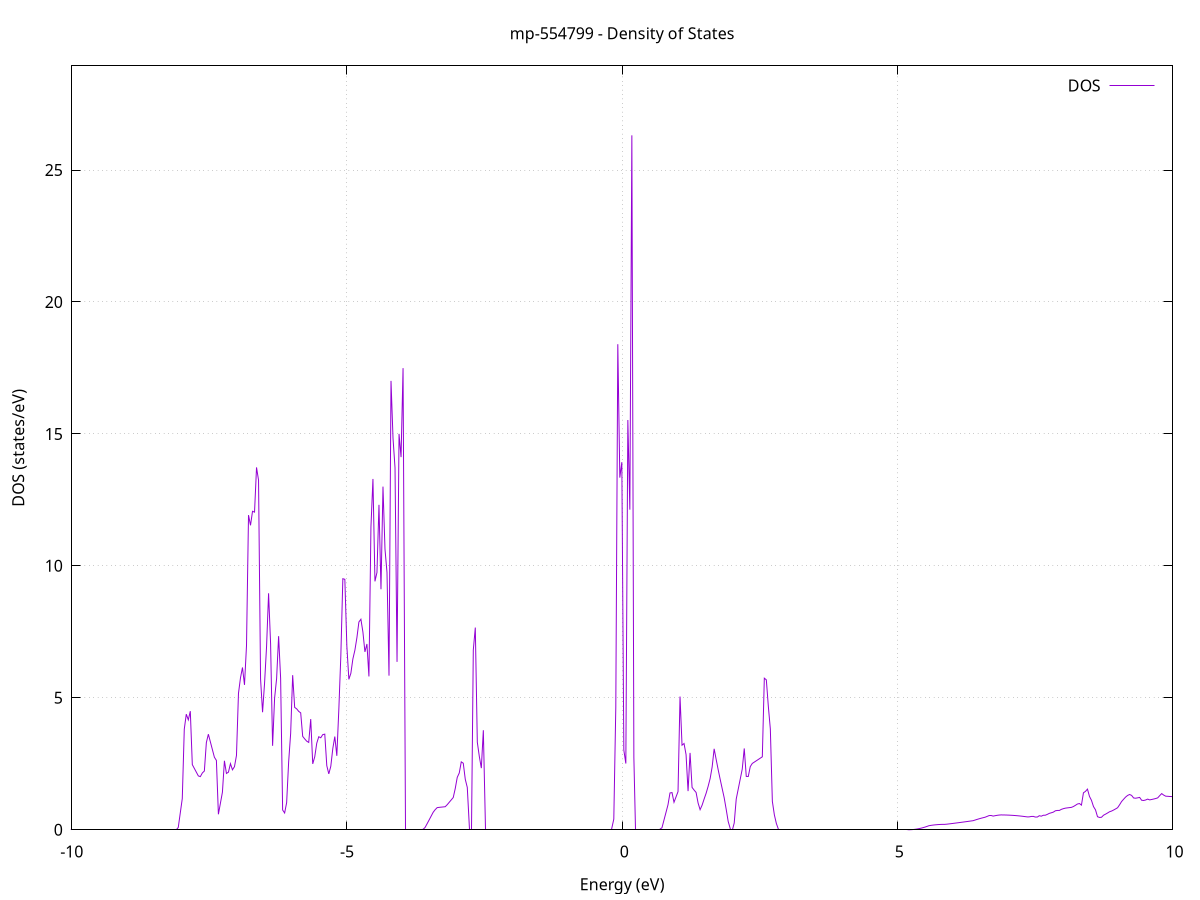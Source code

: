set title 'mp-554799 - Density of States'
set xlabel 'Energy (eV)'
set ylabel 'DOS (states/eV)'
set grid
set xrange [-10:10]
set yrange [0:28.946]
set xzeroaxis lt -1
set terminal png size 800,600
set output 'mp-554799_dos_gnuplot.png'
plot '-' using 1:2 with lines title 'DOS'
-45.409400 0.000000
-45.372900 0.000000
-45.336400 0.000000
-45.299900 0.000000
-45.263500 0.000000
-45.227000 0.000000
-45.190500 0.000000
-45.154100 0.000000
-45.117600 0.000000
-45.081100 0.000000
-45.044700 0.000000
-45.008200 0.000000
-44.971700 0.000000
-44.935300 0.000000
-44.898800 0.000000
-44.862300 0.000000
-44.825900 0.000000
-44.789400 0.000000
-44.752900 0.000000
-44.716400 0.000000
-44.680000 0.000000
-44.643500 0.000000
-44.607000 0.000000
-44.570600 0.000000
-44.534100 0.000000
-44.497600 0.000000
-44.461200 0.000000
-44.424700 0.000000
-44.388200 0.000000
-44.351800 0.000000
-44.315300 0.000000
-44.278800 0.000000
-44.242400 0.000000
-44.205900 0.000000
-44.169400 0.000000
-44.132900 0.000000
-44.096500 0.000000
-44.060000 0.000000
-44.023500 0.000000
-43.987100 0.000000
-43.950600 0.000000
-43.914100 0.000000
-43.877700 0.000000
-43.841200 0.000000
-43.804700 0.000000
-43.768300 0.000000
-43.731800 0.000000
-43.695300 0.000000
-43.658900 0.000000
-43.622400 0.000000
-43.585900 0.000000
-43.549400 0.000000
-43.513000 0.000000
-43.476500 0.000000
-43.440000 0.000000
-43.403600 0.000000
-43.367100 0.000000
-43.330600 0.000000
-43.294200 0.000000
-43.257700 0.000000
-43.221200 0.000000
-43.184800 0.000000
-43.148300 0.000000
-43.111800 0.000000
-43.075400 0.000000
-43.038900 0.000000
-43.002400 0.000000
-42.965900 0.000000
-42.929500 0.000000
-42.893000 0.000000
-42.856500 0.000000
-42.820100 0.000000
-42.783600 0.000000
-42.747100 0.000000
-42.710700 0.000000
-42.674200 0.000000
-42.637700 0.000000
-42.601300 0.000000
-42.564800 0.000000
-42.528300 0.000000
-42.491900 0.000000
-42.455400 0.000000
-42.418900 0.000000
-42.382500 0.000000
-42.346000 0.000000
-42.309500 0.000000
-42.273000 0.000000
-42.236600 0.000000
-42.200100 0.000000
-42.163600 0.000000
-42.127200 0.000000
-42.090700 0.000000
-42.054200 0.000000
-42.017800 0.000000
-41.981300 0.000000
-41.944800 0.000000
-41.908400 0.000000
-41.871900 0.000000
-41.835400 0.000000
-41.799000 0.000000
-41.762500 0.000000
-41.726000 0.000000
-41.689500 0.000000
-41.653100 0.000000
-41.616600 0.000000
-41.580100 0.000000
-41.543700 0.000000
-41.507200 0.000000
-41.470700 0.000000
-41.434300 0.000000
-41.397800 0.000000
-41.361300 0.000000
-41.324900 0.000000
-41.288400 0.000000
-41.251900 0.000000
-41.215500 0.000000
-41.179000 0.000000
-41.142500 0.000000
-41.106000 0.000000
-41.069600 0.000000
-41.033100 0.000000
-40.996600 0.000000
-40.960200 0.000000
-40.923700 0.000000
-40.887200 0.000000
-40.850800 0.000000
-40.814300 0.000000
-40.777800 0.000000
-40.741400 0.000000
-40.704900 0.000000
-40.668400 0.000000
-40.632000 0.000000
-40.595500 0.000000
-40.559000 0.000000
-40.522500 0.000000
-40.486100 0.000000
-40.449600 0.000000
-40.413100 0.000000
-40.376700 0.000000
-40.340200 0.000000
-40.303700 0.000000
-40.267300 0.000000
-40.230800 0.000000
-40.194300 0.000000
-40.157900 0.000000
-40.121400 0.000000
-40.084900 0.000000
-40.048500 0.000000
-40.012000 0.000000
-39.975500 0.000000
-39.939000 0.000000
-39.902600 0.000000
-39.866100 0.000000
-39.829600 0.000000
-39.793200 0.000000
-39.756700 0.000000
-39.720200 0.000000
-39.683800 0.000000
-39.647300 0.000000
-39.610800 0.000000
-39.574400 0.000000
-39.537900 0.000000
-39.501400 0.000000
-39.465000 0.000000
-39.428500 0.000000
-39.392000 0.000000
-39.355600 0.000000
-39.319100 0.000000
-39.282600 0.000000
-39.246100 0.000000
-39.209700 0.000000
-39.173200 0.000000
-39.136700 0.000000
-39.100300 0.000000
-39.063800 0.000000
-39.027300 0.000000
-38.990900 0.000000
-38.954400 0.000000
-38.917900 0.000000
-38.881500 0.000000
-38.845000 0.000000
-38.808500 0.000000
-38.772100 0.000000
-38.735600 0.000000
-38.699100 0.000000
-38.662600 0.000000
-38.626200 0.000000
-38.589700 0.000000
-38.553200 0.000000
-38.516800 0.000000
-38.480300 0.000000
-38.443800 0.000000
-38.407400 0.000000
-38.370900 0.000000
-38.334400 0.000000
-38.298000 0.000000
-38.261500 0.000000
-38.225000 0.000000
-38.188600 0.000000
-38.152100 0.000000
-38.115600 0.000000
-38.079100 0.000000
-38.042700 0.000000
-38.006200 0.000000
-37.969700 0.000000
-37.933300 0.000000
-37.896800 0.000000
-37.860300 0.000000
-37.823900 0.000000
-37.787400 0.000000
-37.750900 0.000000
-37.714500 0.000000
-37.678000 0.000000
-37.641500 0.000000
-37.605100 0.000000
-37.568600 0.000000
-37.532100 0.000000
-37.495600 0.000000
-37.459200 0.000000
-37.422700 0.000000
-37.386200 0.000000
-37.349800 0.000000
-37.313300 0.000000
-37.276800 0.000000
-37.240400 0.000000
-37.203900 0.000000
-37.167400 0.000000
-37.131000 0.000000
-37.094500 0.000000
-37.058000 0.000000
-37.021600 0.000000
-36.985100 0.000000
-36.948600 0.000000
-36.912100 0.000000
-36.875700 0.000000
-36.839200 0.000000
-36.802700 0.000000
-36.766300 0.000000
-36.729800 0.000000
-36.693300 0.000000
-36.656900 0.000000
-36.620400 0.000000
-36.583900 0.000000
-36.547500 0.000000
-36.511000 0.000000
-36.474500 0.000000
-36.438100 0.000000
-36.401600 0.000000
-36.365100 0.000000
-36.328700 0.000000
-36.292200 0.000000
-36.255700 0.000000
-36.219200 0.000000
-36.182800 0.000000
-36.146300 0.000000
-36.109800 0.000000
-36.073400 0.000000
-36.036900 0.000000
-36.000400 0.000000
-35.964000 0.000000
-35.927500 0.000000
-35.891000 0.000000
-35.854600 0.000000
-35.818100 0.000000
-35.781600 0.000000
-35.745200 0.000000
-35.708700 0.000000
-35.672200 0.000000
-35.635700 0.000000
-35.599300 0.000000
-35.562800 0.000000
-35.526300 0.000000
-35.489900 0.000000
-35.453400 0.000000
-35.416900 0.000000
-35.380500 0.000000
-35.344000 0.000000
-35.307500 0.000000
-35.271100 0.000000
-35.234600 0.000000
-35.198100 0.000000
-35.161700 0.000000
-35.125200 0.000000
-35.088700 0.000000
-35.052200 0.000000
-35.015800 0.000000
-34.979300 0.000000
-34.942800 0.000000
-34.906400 0.000000
-34.869900 0.000000
-34.833400 0.000000
-34.797000 0.000000
-34.760500 0.000000
-34.724000 0.000000
-34.687600 0.000000
-34.651100 0.000000
-34.614600 0.000000
-34.578200 0.000000
-34.541700 0.000000
-34.505200 0.000000
-34.468700 0.000000
-34.432300 0.000000
-34.395800 0.000000
-34.359300 0.000000
-34.322900 0.000000
-34.286400 0.000000
-34.249900 0.000000
-34.213500 0.000000
-34.177000 0.000000
-34.140500 0.000000
-34.104100 0.000000
-34.067600 0.000000
-34.031100 0.000000
-33.994700 0.000000
-33.958200 0.000000
-33.921700 0.000000
-33.885300 0.000000
-33.848800 0.000000
-33.812300 0.000000
-33.775800 0.000000
-33.739400 0.000000
-33.702900 0.000000
-33.666400 0.000000
-33.630000 0.000000
-33.593500 0.000000
-33.557000 0.000000
-33.520600 0.000000
-33.484100 0.000000
-33.447600 0.000000
-33.411200 0.000000
-33.374700 0.000000
-33.338200 0.000000
-33.301800 0.000000
-33.265300 0.000000
-33.228800 0.000000
-33.192300 0.000000
-33.155900 0.000000
-33.119400 0.000000
-33.082900 0.000000
-33.046500 0.000000
-33.010000 0.000000
-32.973500 0.000000
-32.937100 0.000000
-32.900600 0.000000
-32.864100 0.000000
-32.827700 0.000000
-32.791200 0.000000
-32.754700 0.000000
-32.718300 0.000000
-32.681800 0.000000
-32.645300 0.000000
-32.608800 0.000000
-32.572400 0.000000
-32.535900 0.000000
-32.499400 0.000000
-32.463000 0.000000
-32.426500 0.000000
-32.390000 0.000000
-32.353600 0.000000
-32.317100 0.000000
-32.280600 0.000000
-32.244200 0.000000
-32.207700 0.000000
-32.171200 0.000000
-32.134800 0.000000
-32.098300 0.000000
-32.061800 0.000000
-32.025300 0.000000
-31.988900 0.000000
-31.952400 0.000000
-31.915900 0.000000
-31.879500 0.000000
-31.843000 0.000000
-31.806500 0.000000
-31.770100 0.000000
-31.733600 0.000000
-31.697100 0.000000
-31.660700 0.000000
-31.624200 0.000000
-31.587700 0.000000
-31.551300 0.000000
-31.514800 0.000000
-31.478300 0.000000
-31.441800 0.000000
-31.405400 0.000000
-31.368900 0.000000
-31.332400 0.000000
-31.296000 0.000000
-31.259500 0.000000
-31.223000 0.000000
-31.186600 0.000000
-31.150100 0.000000
-31.113600 0.000000
-31.077200 0.000000
-31.040700 0.000000
-31.004200 0.000000
-30.967800 0.000000
-30.931300 0.000000
-30.894800 0.000000
-30.858400 0.000000
-30.821900 0.000000
-30.785400 0.000000
-30.748900 0.000000
-30.712500 0.000000
-30.676000 0.000000
-30.639500 0.000000
-30.603100 0.000000
-30.566600 0.000000
-30.530100 0.000000
-30.493700 0.000000
-30.457200 0.000000
-30.420700 0.000000
-30.384300 0.000000
-30.347800 0.000000
-30.311300 0.000000
-30.274900 0.000000
-30.238400 0.000000
-30.201900 0.000000
-30.165400 0.000000
-30.129000 0.000000
-30.092500 0.000000
-30.056000 0.000000
-30.019600 0.000000
-29.983100 0.000000
-29.946600 0.000000
-29.910200 0.000000
-29.873700 0.000000
-29.837200 0.000000
-29.800800 0.000000
-29.764300 0.000000
-29.727800 0.000000
-29.691400 0.000000
-29.654900 0.000000
-29.618400 0.000000
-29.581900 0.000000
-29.545500 0.000000
-29.509000 0.000000
-29.472500 0.000000
-29.436100 0.000000
-29.399600 0.000000
-29.363100 0.000000
-29.326700 0.000000
-29.290200 0.000000
-29.253700 0.000000
-29.217300 0.000000
-29.180800 0.000000
-29.144300 0.000000
-29.107900 0.000000
-29.071400 0.000000
-29.034900 0.000000
-28.998400 0.000000
-28.962000 0.000000
-28.925500 0.000000
-28.889000 0.000000
-28.852600 0.000000
-28.816100 0.000000
-28.779600 0.000000
-28.743200 0.000000
-28.706700 0.000000
-28.670200 0.000000
-28.633800 0.000000
-28.597300 0.000000
-28.560800 0.000000
-28.524400 0.000000
-28.487900 0.000000
-28.451400 0.000000
-28.414900 0.000000
-28.378500 0.000000
-28.342000 0.000000
-28.305500 0.000000
-28.269100 0.000000
-28.232600 0.000000
-28.196100 0.000000
-28.159700 0.000000
-28.123200 0.000000
-28.086700 0.000000
-28.050300 0.000000
-28.013800 0.000000
-27.977300 0.000000
-27.940900 0.000000
-27.904400 0.000000
-27.867900 0.000000
-27.831500 0.000000
-27.795000 0.000000
-27.758500 0.000000
-27.722000 0.000000
-27.685600 0.000000
-27.649100 0.000000
-27.612600 0.000000
-27.576200 0.000000
-27.539700 0.000000
-27.503200 0.000000
-27.466800 0.000000
-27.430300 0.000000
-27.393800 0.000000
-27.357400 0.000000
-27.320900 0.000000
-27.284400 0.000000
-27.248000 0.000000
-27.211500 0.000000
-27.175000 0.000000
-27.138500 0.000000
-27.102100 0.000000
-27.065600 0.000000
-27.029100 0.000000
-26.992700 0.000000
-26.956200 0.000000
-26.919700 0.000000
-26.883300 0.000000
-26.846800 0.000000
-26.810300 0.000000
-26.773900 0.000000
-26.737400 0.000000
-26.700900 0.000000
-26.664500 0.000000
-26.628000 0.000000
-26.591500 0.000000
-26.555000 0.000000
-26.518600 0.000000
-26.482100 0.000000
-26.445600 0.000000
-26.409200 0.000000
-26.372700 0.000000
-26.336200 0.000000
-26.299800 0.000000
-26.263300 0.000000
-26.226800 0.000000
-26.190400 0.000000
-26.153900 0.000000
-26.117400 0.000000
-26.081000 0.000000
-26.044500 0.000000
-26.008000 0.000000
-25.971500 0.000000
-25.935100 0.000000
-25.898600 0.000000
-25.862100 0.000000
-25.825700 0.000000
-25.789200 0.000000
-25.752700 0.000000
-25.716300 0.000000
-25.679800 0.000000
-25.643300 0.000000
-25.606900 0.000000
-25.570400 0.000000
-25.533900 0.000000
-25.497500 0.000000
-25.461000 0.000000
-25.424500 0.000000
-25.388000 0.000000
-25.351600 0.000000
-25.315100 0.000000
-25.278600 0.000000
-25.242200 0.000000
-25.205700 0.000000
-25.169200 0.000000
-25.132800 0.000000
-25.096300 0.000000
-25.059800 0.000000
-25.023400 0.000000
-24.986900 0.000000
-24.950400 0.000000
-24.914000 0.000000
-24.877500 0.000000
-24.841000 0.000000
-24.804600 0.000000
-24.768100 0.000000
-24.731600 0.000000
-24.695100 0.000000
-24.658700 0.000000
-24.622200 0.000000
-24.585700 0.000000
-24.549300 0.013200
-24.512800 1.660300
-24.476300 3.351700
-24.439900 2.690500
-24.403400 3.320200
-24.366900 3.981600
-24.330500 8.519800
-24.294000 0.000000
-24.257500 0.000000
-24.221100 4.053800
-24.184600 8.548500
-24.148100 3.757800
-24.111600 3.374800
-24.075200 14.228100
-24.038700 8.283100
-24.002200 12.759600
-23.965800 17.365900
-23.929300 3.985300
-23.892800 0.000000
-23.856400 0.000000
-23.819900 0.000000
-23.783400 0.000000
-23.747000 0.000000
-23.710500 49.554000
-23.674000 19.231500
-23.637600 0.000000
-23.601100 0.000000
-23.564600 0.000000
-23.528100 0.000000
-23.491700 0.000000
-23.455200 0.000000
-23.418700 0.000000
-23.382300 0.000000
-23.345800 0.000000
-23.309300 0.000000
-23.272900 0.000000
-23.236400 5.940800
-23.199900 18.136300
-23.163500 28.755800
-23.127000 0.000000
-23.090500 0.000000
-23.054100 0.000000
-23.017600 0.000000
-22.981100 0.000000
-22.944600 0.000000
-22.908200 0.000000
-22.871700 0.000000
-22.835200 0.000000
-22.798800 0.000000
-22.762300 0.000000
-22.725800 0.000000
-22.689400 0.000000
-22.652900 0.000000
-22.616400 0.000000
-22.580000 0.000000
-22.543500 0.000000
-22.507000 0.000000
-22.470600 0.000000
-22.434100 0.000000
-22.397600 0.000000
-22.361100 0.000000
-22.324700 0.000000
-22.288200 0.000000
-22.251700 0.000000
-22.215300 0.000000
-22.178800 0.000000
-22.142300 0.000000
-22.105900 0.000000
-22.069400 0.000000
-22.032900 0.000000
-21.996500 0.000000
-21.960000 0.000000
-21.923500 0.000000
-21.887100 0.000000
-21.850600 0.000000
-21.814100 0.000000
-21.777700 0.000000
-21.741200 0.000000
-21.704700 0.000000
-21.668200 0.000000
-21.631800 0.000000
-21.595300 0.000000
-21.558800 0.000000
-21.522400 0.000000
-21.485900 0.000000
-21.449400 0.000000
-21.413000 0.000000
-21.376500 0.000000
-21.340000 0.000000
-21.303600 0.000000
-21.267100 0.000000
-21.230600 0.000000
-21.194200 0.000000
-21.157700 0.000000
-21.121200 0.000000
-21.084700 0.000000
-21.048300 0.000000
-21.011800 0.000000
-20.975300 0.000000
-20.938900 0.000000
-20.902400 0.000000
-20.865900 0.000000
-20.829500 0.000000
-20.793000 0.000000
-20.756500 0.000000
-20.720100 0.000000
-20.683600 0.000000
-20.647100 0.000000
-20.610700 0.000000
-20.574200 0.000000
-20.537700 0.000000
-20.501200 0.000000
-20.464800 0.000000
-20.428300 0.000000
-20.391800 0.000000
-20.355400 0.000000
-20.318900 0.000000
-20.282400 0.000000
-20.246000 0.000000
-20.209500 0.000000
-20.173000 0.000000
-20.136600 0.000000
-20.100100 0.000000
-20.063600 0.000000
-20.027200 0.000000
-19.990700 0.000000
-19.954200 0.000000
-19.917700 0.000000
-19.881300 0.000000
-19.844800 0.000000
-19.808300 0.000000
-19.771900 0.000000
-19.735400 0.000000
-19.698900 0.000000
-19.662500 0.000000
-19.626000 0.000000
-19.589500 0.000000
-19.553100 0.000000
-19.516600 0.000000
-19.480100 0.000000
-19.443700 0.000000
-19.407200 0.000000
-19.370700 0.000000
-19.334300 0.000000
-19.297800 0.000000
-19.261300 0.000000
-19.224800 0.000000
-19.188400 0.000000
-19.151900 0.000000
-19.115400 0.000000
-19.079000 0.000000
-19.042500 0.000000
-19.006000 0.000000
-18.969600 0.000000
-18.933100 0.000000
-18.896600 0.000000
-18.860200 0.000000
-18.823700 0.000000
-18.787200 0.000000
-18.750800 0.000000
-18.714300 0.000000
-18.677800 0.000000
-18.641300 0.000000
-18.604900 0.000000
-18.568400 0.000000
-18.531900 0.000000
-18.495500 0.000000
-18.459000 0.000000
-18.422500 0.000000
-18.386100 0.000000
-18.349600 0.000000
-18.313100 0.000000
-18.276700 0.000000
-18.240200 0.000000
-18.203700 0.000000
-18.167300 0.000000
-18.130800 0.000000
-18.094300 0.000000
-18.057800 0.000000
-18.021400 0.000000
-17.984900 0.000000
-17.948400 0.000000
-17.912000 0.000000
-17.875500 0.000000
-17.839000 0.000000
-17.802600 0.000000
-17.766100 0.000000
-17.729600 0.000000
-17.693200 0.000000
-17.656700 0.000000
-17.620200 0.000000
-17.583800 0.000000
-17.547300 0.000000
-17.510800 0.000000
-17.474300 0.000000
-17.437900 0.000000
-17.401400 0.000000
-17.364900 0.000000
-17.328500 0.000000
-17.292000 0.000000
-17.255500 0.000000
-17.219100 0.000000
-17.182600 0.000000
-17.146100 0.000000
-17.109700 0.000000
-17.073200 0.000000
-17.036700 0.000000
-17.000300 0.000000
-16.963800 0.000000
-16.927300 0.000000
-16.890800 0.000000
-16.854400 0.000000
-16.817900 0.000000
-16.781400 0.000000
-16.745000 0.000000
-16.708500 0.000000
-16.672000 0.000000
-16.635600 0.000000
-16.599100 0.000000
-16.562600 0.000000
-16.526200 0.000000
-16.489700 0.000000
-16.453200 0.000000
-16.416800 0.000000
-16.380300 0.000000
-16.343800 0.000000
-16.307400 0.000000
-16.270900 0.000000
-16.234400 0.000000
-16.197900 0.000000
-16.161500 0.000000
-16.125000 0.000000
-16.088500 0.000000
-16.052100 0.000000
-16.015600 0.000000
-15.979100 0.000000
-15.942700 0.000000
-15.906200 0.000000
-15.869700 0.000000
-15.833300 0.000000
-15.796800 0.000000
-15.760300 0.000000
-15.723900 0.000000
-15.687400 0.000000
-15.650900 0.000000
-15.614400 0.000000
-15.578000 0.000000
-15.541500 0.000000
-15.505000 0.000000
-15.468600 0.000000
-15.432100 0.000000
-15.395600 0.000000
-15.359200 0.000000
-15.322700 0.000000
-15.286200 0.000000
-15.249800 0.000000
-15.213300 0.000000
-15.176800 0.000000
-15.140400 0.000000
-15.103900 0.000000
-15.067400 0.000000
-15.030900 0.000000
-14.994500 0.000000
-14.958000 0.000000
-14.921500 0.000000
-14.885100 0.000000
-14.848600 0.000000
-14.812100 0.000000
-14.775700 0.000000
-14.739200 0.000000
-14.702700 0.000000
-14.666300 0.000000
-14.629800 0.000000
-14.593300 0.000000
-14.556900 0.000000
-14.520400 0.000000
-14.483900 0.000000
-14.447400 0.000000
-14.411000 0.000000
-14.374500 0.000000
-14.338000 0.000000
-14.301600 0.000000
-14.265100 0.000000
-14.228600 0.000000
-14.192200 0.000000
-14.155700 0.000000
-14.119200 0.000000
-14.082800 0.000000
-14.046300 0.000000
-14.009800 0.000000
-13.973400 0.000000
-13.936900 0.000000
-13.900400 0.000000
-13.863900 0.000000
-13.827500 0.000000
-13.791000 0.000000
-13.754500 0.000000
-13.718100 0.000000
-13.681600 0.000000
-13.645100 0.000000
-13.608700 0.000000
-13.572200 0.000000
-13.535700 0.000000
-13.499300 0.000000
-13.462800 0.000000
-13.426300 0.000000
-13.389900 0.000000
-13.353400 0.000000
-13.316900 0.000000
-13.280500 0.000000
-13.244000 0.000000
-13.207500 0.000000
-13.171000 0.000000
-13.134600 0.000000
-13.098100 0.000000
-13.061600 0.000000
-13.025200 0.000000
-12.988700 0.000000
-12.952200 0.000000
-12.915800 0.000000
-12.879300 0.000000
-12.842800 0.000000
-12.806400 0.000000
-12.769900 0.000000
-12.733400 0.000000
-12.697000 0.000000
-12.660500 0.000000
-12.624000 0.000000
-12.587500 0.000000
-12.551100 0.000000
-12.514600 0.000000
-12.478100 0.000000
-12.441700 0.000000
-12.405200 0.000000
-12.368700 0.000000
-12.332300 0.000000
-12.295800 0.000000
-12.259300 0.000000
-12.222900 0.000000
-12.186400 0.000000
-12.149900 0.000000
-12.113500 0.000000
-12.077000 0.000000
-12.040500 0.000000
-12.004000 0.000000
-11.967600 0.000000
-11.931100 0.000000
-11.894600 0.000000
-11.858200 0.000000
-11.821700 0.000000
-11.785200 0.000000
-11.748800 0.000000
-11.712300 0.000000
-11.675800 0.000000
-11.639400 0.000000
-11.602900 0.000000
-11.566400 0.000000
-11.530000 0.000000
-11.493500 0.000000
-11.457000 0.000000
-11.420500 0.000000
-11.384100 0.000000
-11.347600 0.000000
-11.311100 0.000000
-11.274700 0.000000
-11.238200 0.000000
-11.201700 0.000000
-11.165300 0.000000
-11.128800 0.000000
-11.092300 0.000000
-11.055900 0.000000
-11.019400 0.000000
-10.982900 0.000000
-10.946500 0.000000
-10.910000 0.000000
-10.873500 0.000000
-10.837000 0.000000
-10.800600 0.000000
-10.764100 0.000000
-10.727600 0.000000
-10.691200 0.000000
-10.654700 0.000000
-10.618200 0.000000
-10.581800 0.000000
-10.545300 0.000000
-10.508800 0.000000
-10.472400 0.000000
-10.435900 0.000000
-10.399400 0.000000
-10.363000 0.000000
-10.326500 0.000000
-10.290000 0.000000
-10.253600 0.000000
-10.217100 0.000000
-10.180600 0.000000
-10.144100 0.000000
-10.107700 0.000000
-10.071200 0.000000
-10.034700 0.000000
-9.998300 0.000000
-9.961800 0.000000
-9.925300 0.000000
-9.888900 0.000000
-9.852400 0.000000
-9.815900 0.000000
-9.779500 0.000000
-9.743000 0.000000
-9.706500 0.000000
-9.670100 0.000000
-9.633600 0.000000
-9.597100 0.000000
-9.560600 0.000000
-9.524200 0.000000
-9.487700 0.000000
-9.451200 0.000000
-9.414800 0.000000
-9.378300 0.000000
-9.341800 0.000000
-9.305400 0.000000
-9.268900 0.000000
-9.232400 0.000000
-9.196000 0.000000
-9.159500 0.000000
-9.123000 0.000000
-9.086600 0.000000
-9.050100 0.000000
-9.013600 0.000000
-8.977100 0.000000
-8.940700 0.000000
-8.904200 0.000000
-8.867700 0.000000
-8.831300 0.000000
-8.794800 0.000000
-8.758300 0.000000
-8.721900 0.000000
-8.685400 0.000000
-8.648900 0.000000
-8.612500 0.000000
-8.576000 0.000000
-8.539500 0.000000
-8.503100 0.000000
-8.466600 0.000000
-8.430100 0.000000
-8.393600 0.000000
-8.357200 0.000000
-8.320700 0.000000
-8.284200 0.000000
-8.247800 0.000000
-8.211300 0.000000
-8.174800 0.000000
-8.138400 0.000000
-8.101900 0.000000
-8.065400 0.087900
-8.029000 0.634700
-7.992500 1.181400
-7.956000 3.813500
-7.919600 4.380400
-7.883100 4.165300
-7.846600 4.494500
-7.810100 2.468600
-7.773700 2.326000
-7.737200 2.183500
-7.700700 2.041000
-7.664300 2.014600
-7.627800 2.152600
-7.591300 2.226600
-7.554900 3.303500
-7.518400 3.621300
-7.481900 3.330400
-7.445500 3.039700
-7.409000 2.749000
-7.372500 2.627800
-7.336100 0.587100
-7.299600 1.004900
-7.263100 1.422800
-7.226700 2.614700
-7.190200 2.134200
-7.153700 2.182600
-7.117200 2.505100
-7.080800 2.271800
-7.044300 2.390000
-7.007800 2.814900
-6.971400 5.166800
-6.934900 5.757300
-6.898400 6.149400
-6.862000 5.490000
-6.825500 6.974900
-6.789000 11.923200
-6.752600 11.536200
-6.716100 12.068100
-6.679600 12.036500
-6.643200 13.731700
-6.606700 13.245500
-6.570200 5.718200
-6.533700 4.453300
-6.497300 5.553900
-6.460800 6.950600
-6.424300 8.960100
-6.387900 7.055000
-6.351400 3.181500
-6.314900 4.987900
-6.278500 5.729400
-6.242000 7.336900
-6.205500 5.741200
-6.169100 0.749800
-6.132600 0.636300
-6.096100 1.028400
-6.059700 2.573600
-6.023200 3.653900
-5.986700 5.858700
-5.950200 4.637100
-5.913800 4.582100
-5.877300 4.487200
-5.840800 4.430200
-5.804400 3.540000
-5.767900 3.444000
-5.731400 3.356700
-5.695000 3.310100
-5.658500 4.195000
-5.622000 2.497200
-5.585600 2.764900
-5.549100 3.280000
-5.512600 3.525000
-5.476200 3.487000
-5.439700 3.606000
-5.403200 3.623600
-5.366700 2.430500
-5.330300 2.117100
-5.293800 2.406000
-5.257300 3.080100
-5.220900 3.532200
-5.184400 2.801400
-5.147900 4.556800
-5.111500 6.590200
-5.075000 9.513400
-5.038500 9.491000
-5.002100 6.956900
-4.965600 5.699400
-4.929100 5.931100
-4.892700 6.473000
-4.856200 6.802800
-4.819700 7.277000
-4.783200 7.873900
-4.746800 7.977800
-4.710300 7.493100
-4.673800 6.740100
-4.637400 7.040500
-4.600900 5.810200
-4.564400 11.471000
-4.528000 13.294000
-4.491500 9.413200
-4.455000 9.751200
-4.418600 12.314100
-4.382100 9.112900
-4.345600 13.002600
-4.309200 10.634700
-4.272700 9.750500
-4.236200 5.839100
-4.199800 17.009400
-4.163300 14.836400
-4.126800 13.712500
-4.090300 6.362500
-4.053900 15.002000
-4.017400 14.121600
-3.980900 17.493300
-3.944500 0.000000
-3.908000 0.000000
-3.871500 0.000000
-3.835100 0.000000
-3.798600 0.000000
-3.762100 0.000000
-3.725700 0.000000
-3.689200 0.000000
-3.652700 0.000000
-3.616300 0.016000
-3.579800 0.090800
-3.543300 0.231200
-3.506800 0.374400
-3.470400 0.518200
-3.433900 0.662300
-3.397400 0.762300
-3.361000 0.839100
-3.324500 0.849600
-3.288000 0.857600
-3.251600 0.865600
-3.215100 0.873600
-3.178600 0.950100
-3.142200 1.040700
-3.105700 1.131200
-3.069200 1.221800
-3.032800 1.561100
-2.996300 1.985600
-2.959800 2.150500
-2.923300 2.573500
-2.886900 2.522500
-2.850400 1.913400
-2.813900 1.605100
-2.777500 0.000000
-2.741000 0.000000
-2.704500 6.814000
-2.668100 7.661700
-2.631600 3.318200
-2.595100 2.777500
-2.558700 2.336200
-2.522200 3.772800
-2.485700 0.000000
-2.449300 0.000000
-2.412800 0.000000
-2.376300 0.000000
-2.339800 0.000000
-2.303400 0.000000
-2.266900 0.000000
-2.230400 0.000000
-2.194000 0.000000
-2.157500 0.000000
-2.121000 0.000000
-2.084600 0.000000
-2.048100 0.000000
-2.011600 0.000000
-1.975200 0.000000
-1.938700 0.000000
-1.902200 0.000000
-1.865800 0.000000
-1.829300 0.000000
-1.792800 0.000000
-1.756400 0.000000
-1.719900 0.000000
-1.683400 0.000000
-1.646900 0.000000
-1.610500 0.000000
-1.574000 0.000000
-1.537500 0.000000
-1.501100 0.000000
-1.464600 0.000000
-1.428100 0.000000
-1.391700 0.000000
-1.355200 0.000000
-1.318700 0.000000
-1.282300 0.000000
-1.245800 0.000000
-1.209300 0.000000
-1.172900 0.000000
-1.136400 0.000000
-1.099900 0.000000
-1.063400 0.000000
-1.027000 0.000000
-0.990500 0.000000
-0.954000 0.000000
-0.917600 0.000000
-0.881100 0.000000
-0.844600 0.000000
-0.808200 0.000000
-0.771700 0.000000
-0.735200 0.000000
-0.698800 0.000000
-0.662300 0.000000
-0.625800 0.000000
-0.589400 0.000000
-0.552900 0.000000
-0.516400 0.000000
-0.479900 0.000000
-0.443500 0.000000
-0.407000 0.000000
-0.370500 0.000000
-0.334100 0.000000
-0.297600 0.000000
-0.261100 0.000000
-0.224700 0.000000
-0.188200 0.000000
-0.151700 0.404000
-0.115300 4.645300
-0.078800 18.399100
-0.042300 13.343200
-0.005900 13.929700
0.030600 3.021500
0.067100 2.510700
0.103600 15.528000
0.140000 12.130900
0.176500 26.314700
0.213000 2.740700
0.249400 0.000000
0.285900 0.000000
0.322400 0.000000
0.358800 0.000000
0.395300 0.000000
0.431800 0.000000
0.468200 0.000000
0.504700 0.000000
0.541200 0.000000
0.577600 0.000000
0.614100 0.000000
0.650600 0.000000
0.687100 0.000000
0.723500 0.076900
0.760000 0.366600
0.796500 0.656600
0.832900 0.946900
0.869400 1.395300
0.905900 1.409900
0.942300 1.042300
0.978800 1.244100
1.015300 1.445800
1.051700 5.049000
1.088200 3.205600
1.124700 3.268700
1.161100 2.850700
1.197600 1.465400
1.234100 2.912700
1.270500 1.606200
1.307000 1.505400
1.343500 1.415400
1.380000 1.013500
1.416400 0.762000
1.452900 0.932800
1.489400 1.164400
1.525800 1.383500
1.562300 1.644600
1.598800 1.941800
1.635200 2.377900
1.671700 3.067600
1.708200 2.667600
1.744600 2.279200
1.781100 1.914000
1.817600 1.561100
1.854000 1.213400
1.890500 0.776800
1.927000 0.313100
1.963500 0.000000
1.999900 0.000000
2.036400 0.257000
2.072900 1.165100
2.109300 1.543300
2.145800 1.921200
2.182300 2.298800
2.218700 3.081600
2.255200 2.022300
2.291700 2.018700
2.328100 2.393600
2.364600 2.513600
2.401100 2.563700
2.437500 2.613900
2.474000 2.664300
2.510500 2.714700
2.547000 2.765200
2.583400 5.744100
2.619900 5.681400
2.656400 4.672900
2.692800 3.817400
2.729300 1.076900
2.765800 0.565500
2.802200 0.238100
2.838700 0.000000
2.875200 0.000000
2.911600 0.000000
2.948100 0.000000
2.984600 0.000000
3.021000 0.000000
3.057500 0.000000
3.094000 0.000000
3.130500 0.000000
3.166900 0.000000
3.203400 0.000000
3.239900 0.000000
3.276300 0.000000
3.312800 0.000000
3.349300 0.000000
3.385700 0.000000
3.422200 0.000000
3.458700 0.000000
3.495100 0.000000
3.531600 0.000000
3.568100 0.000000
3.604500 0.000000
3.641000 0.000000
3.677500 0.000000
3.714000 0.000000
3.750400 0.000000
3.786900 0.000000
3.823400 0.000000
3.859800 0.000000
3.896300 0.000000
3.932800 0.000000
3.969200 0.000000
4.005700 0.000000
4.042200 0.000000
4.078600 0.000000
4.115100 0.000000
4.151600 0.000000
4.188000 0.000000
4.224500 0.000000
4.261000 0.000000
4.297400 0.000000
4.333900 0.000000
4.370400 0.000000
4.406900 0.000000
4.443300 0.000000
4.479800 0.000000
4.516300 0.000000
4.552700 0.000000
4.589200 0.000000
4.625700 0.000000
4.662100 0.000000
4.698600 0.000000
4.735100 0.000000
4.771500 0.000000
4.808000 0.000000
4.844500 0.000000
4.880900 0.000000
4.917400 0.000000
4.953900 0.000000
4.990400 0.000000
5.026800 0.000000
5.063300 0.000000
5.099800 0.000000
5.136200 0.000000
5.172700 0.000000
5.209200 0.000300
5.245600 0.003100
5.282100 0.008600
5.318600 0.017000
5.355000 0.028100
5.391500 0.042100
5.428000 0.058900
5.464400 0.078400
5.500900 0.100800
5.537400 0.125900
5.573900 0.153600
5.610300 0.166800
5.646800 0.177300
5.683300 0.186200
5.719700 0.193500
5.756200 0.199100
5.792700 0.203100
5.829100 0.205400
5.865600 0.206000
5.902100 0.212800
5.938500 0.222100
5.975000 0.231600
6.011500 0.241200
6.047900 0.251000
6.084400 0.260900
6.120900 0.270900
6.157400 0.281100
6.193800 0.291400
6.230300 0.301800
6.266800 0.312400
6.303200 0.323000
6.339700 0.333600
6.376200 0.344000
6.412600 0.368500
6.449100 0.392900
6.485600 0.415800
6.522000 0.437100
6.558500 0.456900
6.595000 0.475900
6.631400 0.506300
6.667900 0.538000
6.704400 0.541700
6.740900 0.518700
6.777300 0.534100
6.813800 0.547800
6.850300 0.557800
6.886700 0.562800
6.923200 0.561800
6.959700 0.559900
6.996100 0.557400
7.032600 0.554000
7.069100 0.549800
7.105500 0.544900
7.142000 0.539200
7.178500 0.532700
7.214900 0.525400
7.251400 0.517300
7.287900 0.508300
7.324300 0.498000
7.360800 0.488100
7.397300 0.489300
7.433800 0.504500
7.470200 0.507400
7.506700 0.482000
7.543200 0.482300
7.579600 0.532300
7.616100 0.515000
7.652600 0.549700
7.689000 0.551900
7.725500 0.583400
7.762000 0.622400
7.798400 0.643900
7.834900 0.668900
7.871400 0.719400
7.907800 0.732000
7.944300 0.732200
7.980800 0.774000
8.017300 0.800000
8.053700 0.819700
8.090200 0.829800
8.126700 0.839500
8.163100 0.848900
8.199600 0.880800
8.236100 0.926300
8.272500 0.975900
8.309000 0.994300
8.345500 0.934500
8.381900 1.401400
8.418400 1.454200
8.454900 1.540700
8.491300 1.265200
8.527800 1.116300
8.564300 0.880500
8.600800 0.755300
8.637200 0.495600
8.673700 0.466600
8.710200 0.474300
8.746600 0.551500
8.783100 0.591800
8.819600 0.635500
8.856000 0.682700
8.892500 0.709000
8.929000 0.747200
8.965400 0.789300
9.001900 0.834700
9.038400 0.946300
9.074800 1.069700
9.111300 1.155900
9.147800 1.238800
9.184300 1.301300
9.220700 1.337000
9.257200 1.302700
9.293700 1.204900
9.330100 1.195600
9.366600 1.210000
9.403100 1.226500
9.439500 1.118800
9.476000 1.109700
9.512500 1.129000
9.548900 1.162400
9.585400 1.132700
9.621900 1.148000
9.658300 1.165300
9.694800 1.184400
9.731300 1.209100
9.767800 1.294200
9.804200 1.371500
9.840700 1.312800
9.877200 1.272700
9.913600 1.268700
9.950100 1.261500
9.986600 1.258600
10.023000 1.274700
10.059500 1.322900
10.096000 1.367000
10.132400 1.421700
10.168900 1.465600
10.205400 1.446700
10.241800 1.430000
10.278300 1.421100
10.314800 1.462300
10.351200 1.512100
10.387700 1.554400
10.424200 1.667700
10.460700 1.758800
10.497100 1.801600
10.533600 1.934800
10.570100 2.055800
10.606500 2.118300
10.643000 2.308000
10.679500 2.598700
10.715900 2.520900
10.752400 2.375000
10.788900 2.211100
10.825300 2.056200
10.861800 1.953000
10.898300 1.858600
10.934700 1.773900
10.971200 1.697200
11.007700 1.614800
11.044200 1.550300
11.080600 1.486500
11.117100 1.429400
11.153600 1.359500
11.190000 1.302800
11.226500 1.255400
11.263000 1.250800
11.299400 1.251000
11.335900 1.256800
11.372400 1.285600
11.408800 1.317000
11.445300 1.335600
11.481800 1.343800
11.518200 1.341400
11.554700 1.478900
11.591200 1.526200
11.627700 1.546400
11.664100 1.887900
11.700600 1.890100
11.737100 1.679800
11.773500 1.593600
11.810000 1.489400
11.846500 1.414600
11.882900 1.388500
11.919400 1.416400
11.955900 1.482600
11.992300 1.672000
12.028800 1.948800
12.065300 2.161900
12.101700 2.324700
12.138200 2.358300
12.174700 2.522400
12.211200 2.710100
12.247600 2.467500
12.284100 2.304600
12.320600 1.977900
12.357000 1.659300
12.393500 1.647300
12.430000 1.833300
12.466400 1.701800
12.502900 1.693600
12.539400 1.715300
12.575800 1.699700
12.612300 1.667200
12.648800 1.592700
12.685200 1.475600
12.721700 1.467200
12.758200 1.512200
12.794600 1.568300
12.831100 1.644900
12.867600 1.751900
12.904100 1.792300
12.940500 1.823900
12.977000 1.853900
13.013500 2.029000
13.049900 1.832100
13.086400 1.933700
13.122900 2.277200
13.159300 2.563100
13.195800 2.759300
13.232300 2.891600
13.268700 2.947500
13.305200 2.865900
13.341700 2.737800
13.378100 2.647300
13.414600 2.344400
13.451100 2.376900
13.487600 2.467800
13.524000 2.637300
13.560500 3.093300
13.597000 3.575100
13.633400 3.270300
13.669900 2.747400
13.706400 2.654600
13.742800 2.792700
13.779300 2.976000
13.815800 2.640200
13.852200 2.657500
13.888700 2.743200
13.925200 2.312900
13.961600 2.231600
13.998100 2.396400
14.034600 2.506500
14.071100 2.557800
14.107500 2.674800
14.144000 3.007200
14.180500 2.817600
14.216900 2.936700
14.253400 2.970300
14.289900 2.752700
14.326300 2.433900
14.362800 2.519700
14.399300 3.110000
14.435700 2.680000
14.472200 2.796100
14.508700 2.938800
14.545100 3.044900
14.581600 3.044700
14.618100 2.606700
14.654600 2.449600
14.691000 2.016600
14.727500 1.854700
14.764000 1.649400
14.800400 1.758300
14.836900 1.946400
14.873400 2.131100
14.909800 2.162500
14.946300 2.156900
14.982800 2.473300
15.019200 2.619900
15.055700 2.583500
15.092200 2.324800
15.128600 2.384900
15.165100 3.209700
15.201600 2.493600
15.238100 2.324200
15.274500 2.136400
15.311000 1.909200
15.347500 1.894000
15.383900 1.910100
15.420400 1.699000
15.456900 1.615500
15.493300 1.774200
15.529800 1.897700
15.566300 1.922800
15.602700 1.968400
15.639200 2.106000
15.675700 2.365800
15.712100 2.117000
15.748600 1.949100
15.785100 1.908800
15.821500 1.600400
15.858000 1.800500
15.894500 2.117400
15.931000 2.335700
15.967400 2.337700
16.003900 2.322900
16.040400 2.279500
16.076800 2.222600
16.113300 2.145100
16.149800 2.064700
16.186200 1.988200
16.222700 1.905700
16.259200 1.823800
16.295600 2.138100
16.332100 3.077500
16.368600 4.039900
16.405000 3.603500
16.441500 2.622700
16.478000 2.635800
16.514500 3.059200
16.550900 3.108600
16.587400 2.930000
16.623900 2.641300
16.660300 2.797400
16.696800 2.987600
16.733300 2.610500
16.769700 2.131300
16.806200 2.059300
16.842700 2.088700
16.879100 2.052300
16.915600 1.900900
16.952100 1.726700
16.988500 1.660900
17.025000 1.673900
17.061500 1.697000
17.098000 1.719300
17.134400 1.893600
17.170900 2.168300
17.207400 2.229500
17.243800 2.305400
17.280300 2.284000
17.316800 1.922500
17.353200 1.700500
17.389700 1.760800
17.426200 1.929700
17.462600 1.647200
17.499100 1.691600
17.535600 1.885700
17.572000 2.649500
17.608500 2.291800
17.645000 2.150100
17.681500 2.039000
17.717900 2.000000
17.754400 1.947900
17.790900 1.945600
17.827300 2.269700
17.863800 2.044900
17.900300 2.124100
17.936700 2.003100
17.973200 1.954700
18.009700 1.967200
18.046100 1.834700
18.082600 1.969900
18.119100 2.083000
18.155500 2.137200
18.192000 2.032500
18.228500 2.108300
18.265000 2.380400
18.301400 2.619600
18.337900 3.801400
18.374400 2.554500
18.410800 2.522700
18.447300 2.455700
18.483800 2.388300
18.520200 2.285700
18.556700 1.969100
18.593200 1.705400
18.629600 1.758400
18.666100 1.692000
18.702600 1.719300
18.739000 1.819800
18.775500 1.932300
18.812000 1.989100
18.848400 2.110600
18.884900 2.008500
18.921400 1.906800
18.957900 1.721500
18.994300 2.020900
19.030800 1.984000
19.067300 2.184200
19.103700 2.457300
19.140200 2.368600
19.176700 2.378600
19.213100 2.339400
19.249600 2.268400
19.286100 1.942200
19.322500 1.843400
19.359000 1.802900
19.395500 1.777900
19.431900 1.852700
19.468400 1.807900
19.504900 1.723500
19.541400 1.896300
19.577800 2.442700
19.614300 2.756900
19.650800 2.454300
19.687200 2.098800
19.723700 2.026100
19.760200 2.929600
19.796600 2.245200
19.833100 2.096100
19.869600 2.227600
19.906000 1.986700
19.942500 1.793800
19.979000 1.823100
20.015400 2.168300
20.051900 2.146000
20.088400 2.200300
20.124900 2.246200
20.161300 2.303100
20.197800 2.455500
20.234300 2.458900
20.270700 2.408100
20.307200 2.773100
20.343700 2.556100
20.380100 2.569200
20.416600 2.629100
20.453100 2.830100
20.489500 2.602100
20.526000 2.459900
20.562500 2.520500
20.598900 2.553600
20.635400 2.751400
20.671900 2.878700
20.708400 3.105500
20.744800 2.793200
20.781300 2.709000
20.817800 2.698700
20.854200 2.957300
20.890700 3.276300
20.927200 3.076100
20.963600 3.018000
21.000100 3.011400
21.036600 2.988300
21.073000 2.893200
21.109500 2.795500
21.146000 2.517300
21.182400 2.173100
21.218900 1.882800
21.255400 1.693300
21.291900 1.823200
21.328300 1.776000
21.364800 1.626900
21.401300 1.661700
21.437700 1.744600
21.474200 1.712600
21.510700 2.024000
21.547100 1.718300
21.583600 1.667200
21.620100 1.662000
21.656500 1.647700
21.693000 1.757200
21.729500 1.895000
21.765900 1.783000
21.802400 1.764900
21.838900 1.771700
21.875300 1.852400
21.911800 1.836100
21.948300 1.888800
21.984800 1.861200
22.021200 1.859200
22.057700 1.886700
22.094200 1.909300
22.130600 1.904100
22.167100 1.988600
22.203600 2.122800
22.240000 2.176000
22.276500 2.054700
22.313000 2.076000
22.349400 2.173400
22.385900 2.329000
22.422400 2.415400
22.458800 2.453300
22.495300 2.470400
22.531800 2.420900
22.568300 2.285800
22.604700 2.160600
22.641200 2.125000
22.677700 2.086200
22.714100 2.057400
22.750600 2.193900
22.787100 2.340000
22.823500 2.476400
22.860000 2.689700
22.896500 2.751200
22.932900 2.652300
22.969400 2.890000
23.005900 1.821500
23.042300 1.981400
23.078800 1.586300
23.115300 1.503600
23.151800 1.540000
23.188200 1.668700
23.224700 1.864100
23.261200 2.062800
23.297600 2.016300
23.334100 1.908400
23.370600 1.673100
23.407000 1.367800
23.443500 0.895800
23.480000 0.738000
23.516400 0.661500
23.552900 0.597700
23.589400 0.530100
23.625800 0.507000
23.662300 0.498300
23.698800 0.372300
23.735300 0.264100
23.771700 0.175500
23.808200 0.106400
23.844700 0.055100
23.881100 0.027100
23.917600 0.009900
23.954100 0.001200
23.990500 0.000000
24.027000 0.000000
24.063500 0.000000
24.099900 0.000000
24.136400 0.000000
24.172900 0.000000
24.209300 0.000000
24.245800 0.000000
24.282300 0.000000
24.318800 0.000000
24.355200 0.000000
24.391700 0.000000
24.428200 0.000000
24.464600 0.000000
24.501100 0.000000
24.537600 0.000000
24.574000 0.000000
24.610500 0.000000
24.647000 0.000000
24.683400 0.000000
24.719900 0.000000
24.756400 0.000000
24.792800 0.000000
24.829300 0.000000
24.865800 0.000000
24.902200 0.000000
24.938700 0.000000
24.975200 0.000000
25.011700 0.000000
25.048100 0.000000
25.084600 0.000000
25.121100 0.000000
25.157500 0.000000
25.194000 0.000000
25.230500 0.000000
25.266900 0.000000
25.303400 0.000000
25.339900 0.000000
25.376300 0.000000
25.412800 0.000000
25.449300 0.000000
25.485700 0.000000
25.522200 0.000000
25.558700 0.000000
25.595200 0.000000
25.631600 0.000000
25.668100 0.000000
25.704600 0.000000
25.741000 0.000000
25.777500 0.000000
25.814000 0.000000
25.850400 0.000000
25.886900 0.000000
25.923400 0.000000
25.959800 0.000000
25.996300 0.000000
26.032800 0.000000
26.069200 0.000000
26.105700 0.000000
26.142200 0.000000
26.178700 0.000000
26.215100 0.000000
26.251600 0.000000
26.288100 0.000000
26.324500 0.000000
26.361000 0.000000
26.397500 0.000000
26.433900 0.000000
26.470400 0.000000
26.506900 0.000000
26.543300 0.000000
26.579800 0.000000
26.616300 0.000000
26.652700 0.000000
26.689200 0.000000
26.725700 0.000000
26.762200 0.000000
26.798600 0.000000
26.835100 0.000000
26.871600 0.000000
26.908000 0.000000
26.944500 0.000000
26.981000 0.000000
27.017400 0.000000
27.053900 0.000000
27.090400 0.000000
27.126800 0.000000
27.163300 0.000000
27.199800 0.000000
27.236200 0.000000
27.272700 0.000000
27.309200 0.000000
27.345600 0.000000
27.382100 0.000000
27.418600 0.000000
27.455100 0.000000
27.491500 0.000000
27.528000 0.000000
e
